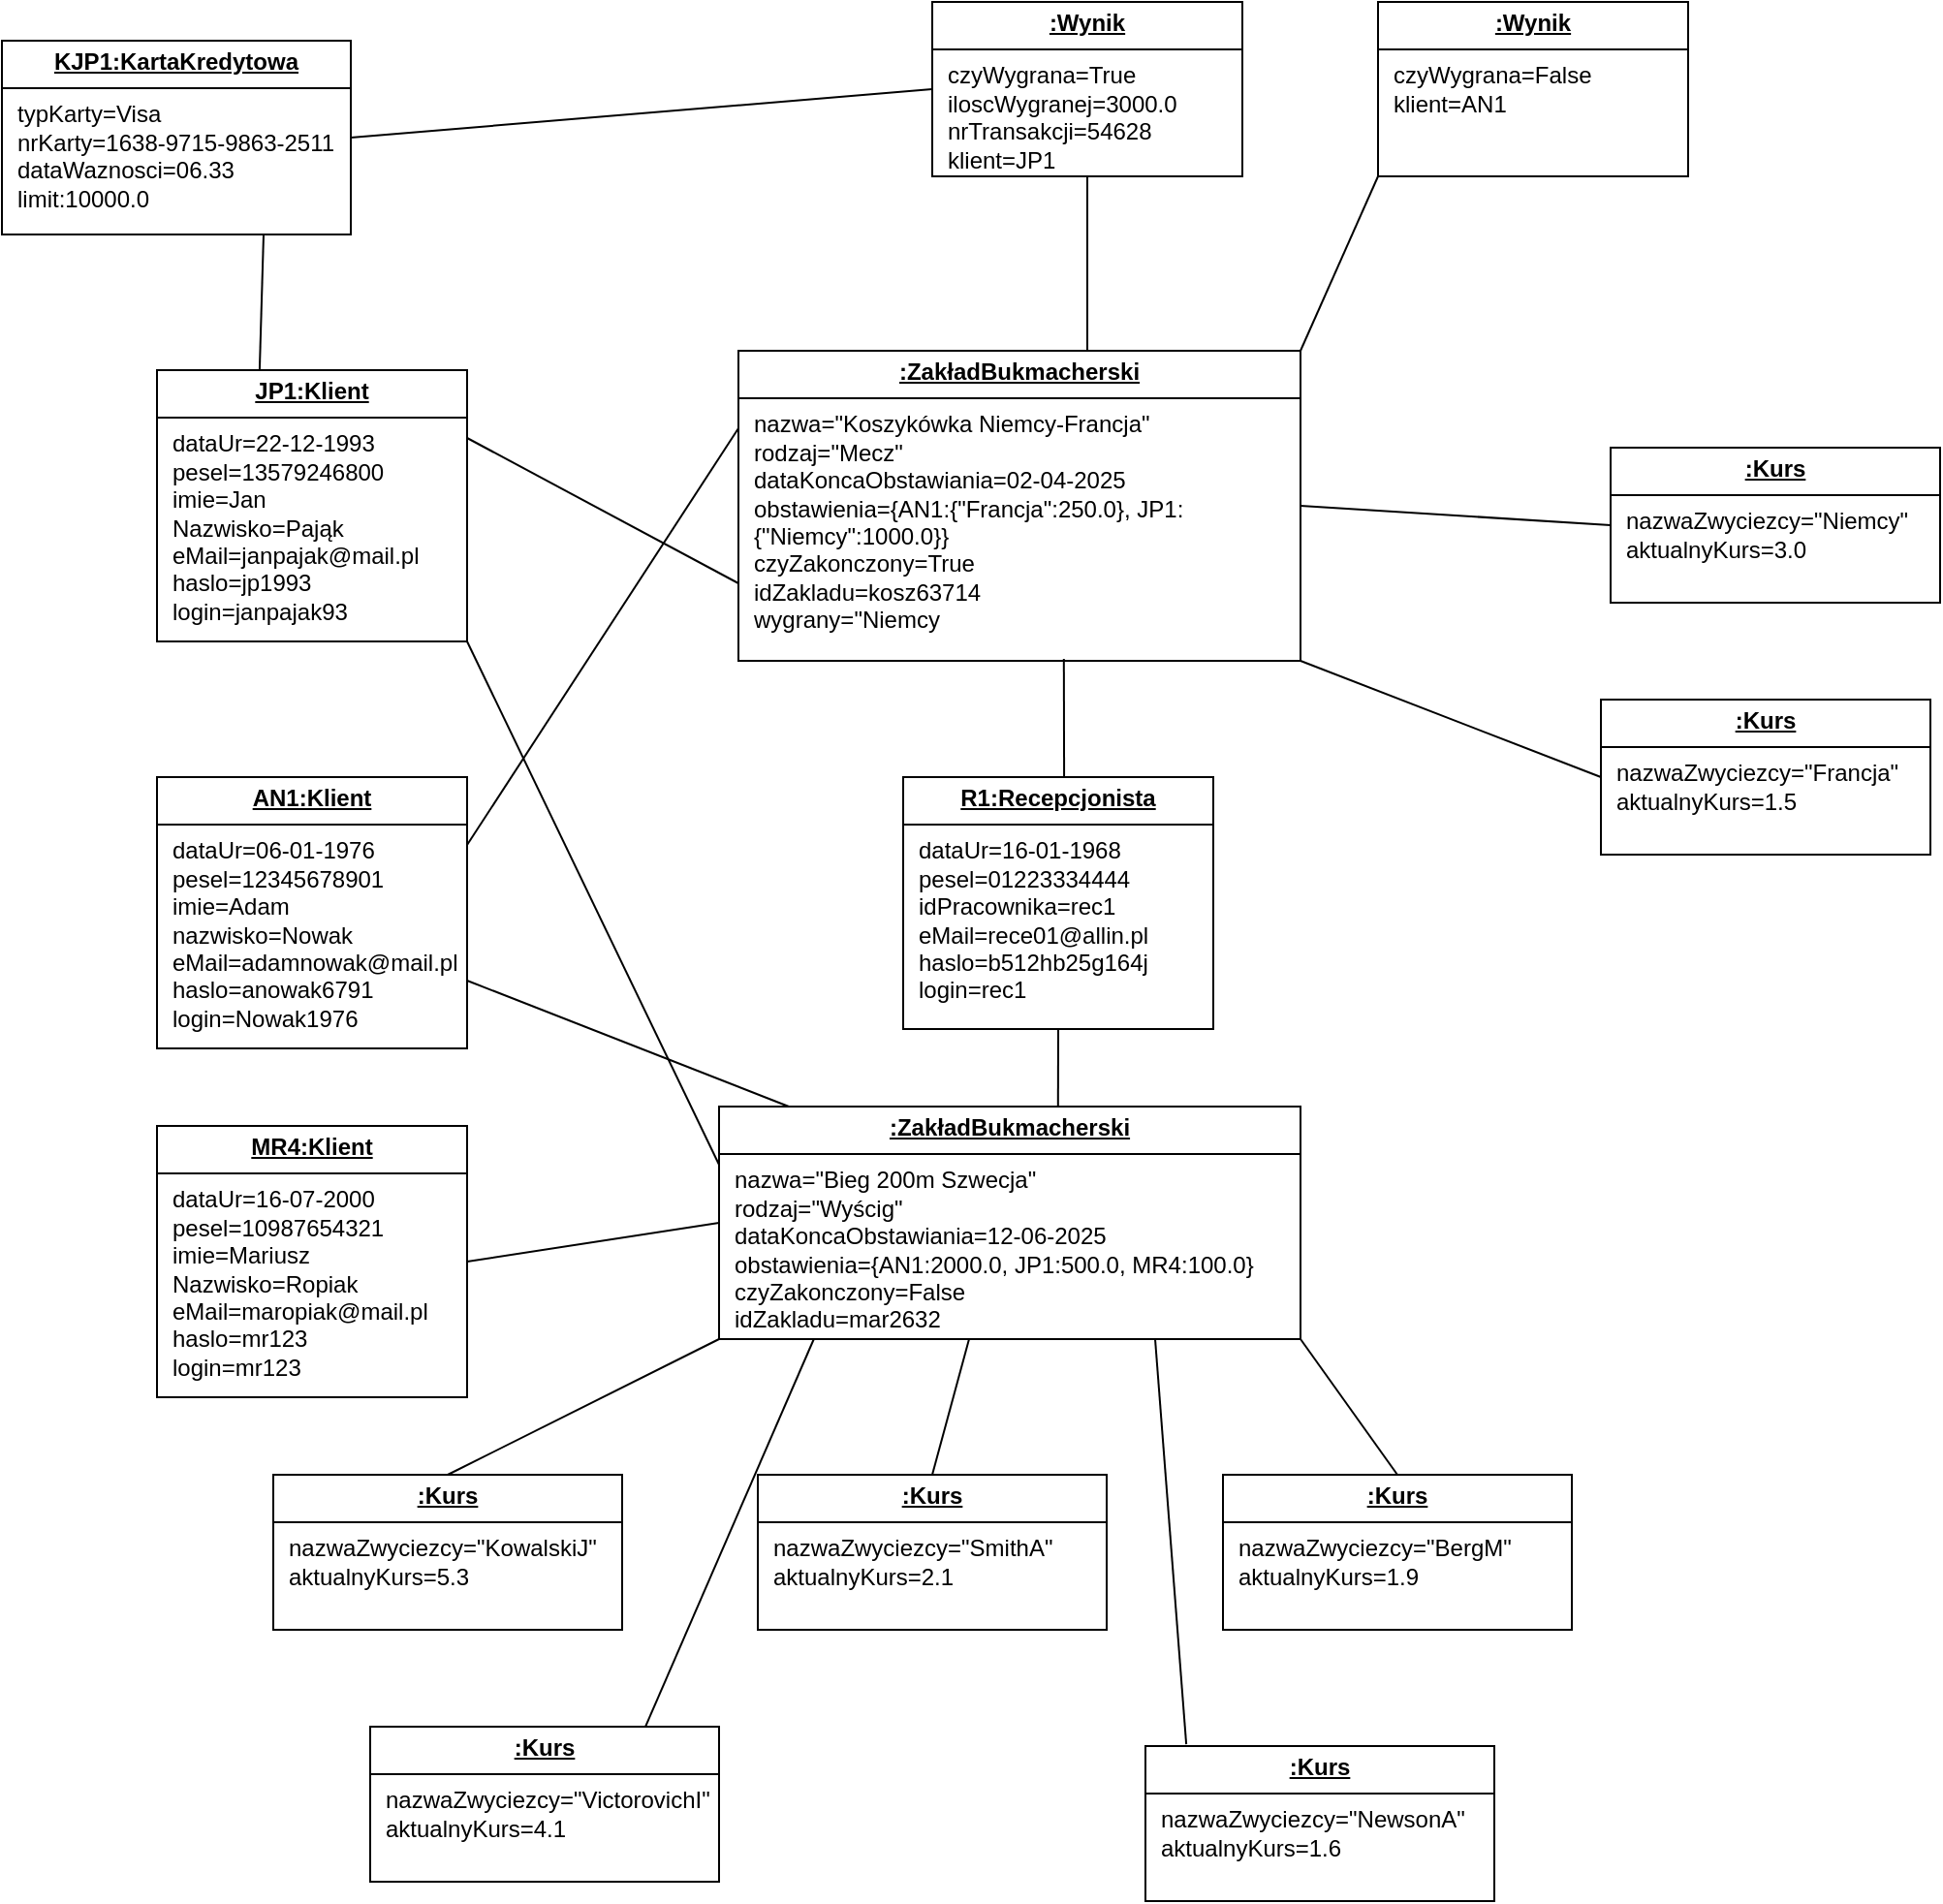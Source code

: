 <mxfile version="26.2.12">
  <diagram name="Strona-1" id="1EZVHAHXE7xDf5-W1wZk">
    <mxGraphModel dx="1190" dy="659" grid="1" gridSize="10" guides="1" tooltips="1" connect="1" arrows="1" fold="1" page="1" pageScale="1" pageWidth="1169" pageHeight="1654" math="0" shadow="0">
      <root>
        <mxCell id="0" />
        <mxCell id="1" parent="0" />
        <mxCell id="YXGENoun8Vht93i-faF1-1" value="&lt;p style=&quot;margin: 4px 0px 0px; text-align: center; text-decoration: underline;&quot;&gt;&lt;b&gt;AN1:Klient&lt;/b&gt;&lt;/p&gt;&lt;hr size=&quot;1&quot; style=&quot;border-style:solid;&quot;&gt;&lt;p style=&quot;margin:0px;margin-left:8px;&quot;&gt;dataUr=06-01-1976&lt;br&gt;pesel=12345678901&lt;/p&gt;&lt;p style=&quot;margin:0px;margin-left:8px;&quot;&gt;imie=Adam&lt;/p&gt;&lt;p style=&quot;margin:0px;margin-left:8px;&quot;&gt;nazwisko=Nowak&lt;/p&gt;&lt;p style=&quot;margin:0px;margin-left:8px;&quot;&gt;eMail=adamnowak@mail.pl&lt;/p&gt;&lt;p style=&quot;margin:0px;margin-left:8px;&quot;&gt;haslo=anowak6791&lt;/p&gt;&lt;p style=&quot;margin:0px;margin-left:8px;&quot;&gt;login=Nowak1976&lt;/p&gt;" style="verticalAlign=top;align=left;overflow=fill;html=1;whiteSpace=wrap;" parent="1" vertex="1">
          <mxGeometry x="120" y="430" width="160" height="140" as="geometry" />
        </mxCell>
        <mxCell id="YXGENoun8Vht93i-faF1-2" value="&lt;p style=&quot;margin: 4px 0px 0px; text-align: center; text-decoration: underline;&quot;&gt;&lt;b&gt;MR4:Klient&lt;/b&gt;&lt;/p&gt;&lt;hr size=&quot;1&quot; style=&quot;border-style:solid;&quot;&gt;&lt;p style=&quot;margin:0px;margin-left:8px;&quot;&gt;dataUr=16-07-2000&lt;br&gt;pesel=10987654321&lt;/p&gt;&lt;p style=&quot;margin:0px;margin-left:8px;&quot;&gt;imie=Mariusz&lt;/p&gt;&lt;p style=&quot;margin:0px;margin-left:8px;&quot;&gt;Nazwisko=Ropiak&lt;/p&gt;&lt;p style=&quot;margin:0px;margin-left:8px;&quot;&gt;eMail=maropiak@mail.pl&lt;/p&gt;&lt;p style=&quot;margin:0px;margin-left:8px;&quot;&gt;haslo=mr123&lt;/p&gt;&lt;p style=&quot;margin:0px;margin-left:8px;&quot;&gt;login=mr123&lt;/p&gt;" style="verticalAlign=top;align=left;overflow=fill;html=1;whiteSpace=wrap;" parent="1" vertex="1">
          <mxGeometry x="120" y="610" width="160" height="140" as="geometry" />
        </mxCell>
        <mxCell id="YXGENoun8Vht93i-faF1-3" value="&lt;p style=&quot;margin: 4px 0px 0px; text-align: center; text-decoration: underline;&quot;&gt;&lt;b&gt;:ZakładBukmacherski&lt;/b&gt;&lt;/p&gt;&lt;hr size=&quot;1&quot; style=&quot;border-style:solid;&quot;&gt;&lt;p style=&quot;margin:0px;margin-left:8px;&quot;&gt;nazwa=&quot;Koszykówka Niemcy-Francja&quot;&lt;br&gt;rodzaj=&quot;Mecz&quot;&lt;/p&gt;&lt;p style=&quot;margin:0px;margin-left:8px;&quot;&gt;dataKoncaObstawiania=02-04-2025&lt;/p&gt;&lt;p style=&quot;margin:0px;margin-left:8px;&quot;&gt;obstawienia={AN1:{&quot;Francja&quot;:250.0}, JP1:{&quot;Niemcy&quot;:1000.0}}&lt;/p&gt;&lt;p style=&quot;margin:0px;margin-left:8px;&quot;&gt;czyZakonczony=True&lt;/p&gt;&lt;p style=&quot;margin:0px;margin-left:8px;&quot;&gt;idZakladu=kosz63714&lt;/p&gt;&lt;p style=&quot;margin:0px;margin-left:8px;&quot;&gt;wygrany=&quot;Niemcy&lt;/p&gt;" style="verticalAlign=top;align=left;overflow=fill;html=1;whiteSpace=wrap;" parent="1" vertex="1">
          <mxGeometry x="420" y="210" width="290" height="160" as="geometry" />
        </mxCell>
        <mxCell id="YXGENoun8Vht93i-faF1-4" value="&lt;p style=&quot;margin: 4px 0px 0px; text-align: center; text-decoration: underline;&quot;&gt;&lt;b&gt;:Kurs&lt;/b&gt;&lt;/p&gt;&lt;hr size=&quot;1&quot; style=&quot;border-style:solid;&quot;&gt;&lt;p style=&quot;margin:0px;margin-left:8px;&quot;&gt;nazwaZwyciezcy=&quot;Niemcy&quot;&lt;br&gt;aktualnyKurs=3.0&lt;/p&gt;" style="verticalAlign=top;align=left;overflow=fill;html=1;whiteSpace=wrap;" parent="1" vertex="1">
          <mxGeometry x="870" y="260" width="170" height="80" as="geometry" />
        </mxCell>
        <mxCell id="YXGENoun8Vht93i-faF1-5" value="&lt;p style=&quot;margin: 4px 0px 0px; text-align: center; text-decoration: underline;&quot;&gt;&lt;b&gt;:Kurs&lt;/b&gt;&lt;/p&gt;&lt;hr size=&quot;1&quot; style=&quot;border-style:solid;&quot;&gt;&lt;p style=&quot;margin:0px;margin-left:8px;&quot;&gt;nazwaZwyciezcy=&quot;Francja&quot;&lt;br&gt;aktualnyKurs=1.5&lt;/p&gt;" style="verticalAlign=top;align=left;overflow=fill;html=1;whiteSpace=wrap;" parent="1" vertex="1">
          <mxGeometry x="865" y="390" width="170" height="80" as="geometry" />
        </mxCell>
        <mxCell id="YXGENoun8Vht93i-faF1-12" value="" style="endArrow=none;html=1;rounded=0;entryX=0;entryY=0.5;entryDx=0;entryDy=0;exitX=1;exitY=0.5;exitDx=0;exitDy=0;" parent="1" source="YXGENoun8Vht93i-faF1-3" target="YXGENoun8Vht93i-faF1-4" edge="1">
          <mxGeometry width="50" height="50" relative="1" as="geometry">
            <mxPoint x="480" y="230" as="sourcePoint" />
            <mxPoint x="530" y="180" as="targetPoint" />
          </mxGeometry>
        </mxCell>
        <mxCell id="YXGENoun8Vht93i-faF1-13" value="" style="endArrow=none;html=1;rounded=0;entryX=0;entryY=0.5;entryDx=0;entryDy=0;exitX=1;exitY=1;exitDx=0;exitDy=0;" parent="1" source="YXGENoun8Vht93i-faF1-3" target="YXGENoun8Vht93i-faF1-5" edge="1">
          <mxGeometry width="50" height="50" relative="1" as="geometry">
            <mxPoint x="570" y="240" as="sourcePoint" />
            <mxPoint x="620" y="190" as="targetPoint" />
          </mxGeometry>
        </mxCell>
        <mxCell id="YXGENoun8Vht93i-faF1-14" value="&lt;p style=&quot;margin: 4px 0px 0px; text-align: center; text-decoration: underline;&quot;&gt;&lt;b&gt;:ZakładBukmacherski&lt;/b&gt;&lt;/p&gt;&lt;hr size=&quot;1&quot; style=&quot;border-style:solid;&quot;&gt;&lt;p style=&quot;margin:0px;margin-left:8px;&quot;&gt;nazwa=&quot;Bieg 200m Szwecja&quot;&lt;br&gt;rodzaj=&quot;Wyścig&quot;&lt;/p&gt;&lt;p style=&quot;margin:0px;margin-left:8px;&quot;&gt;dataKoncaObstawiania=12-06-2025&lt;/p&gt;&lt;p style=&quot;margin:0px;margin-left:8px;&quot;&gt;obstawienia={AN1:2000.0, JP1:500.0, MR4:100.0}&lt;/p&gt;&lt;p style=&quot;margin:0px;margin-left:8px;&quot;&gt;czyZakonczony=False&lt;/p&gt;&lt;p style=&quot;margin:0px;margin-left:8px;&quot;&gt;idZakladu=mar2632&lt;/p&gt;" style="verticalAlign=top;align=left;overflow=fill;html=1;whiteSpace=wrap;" parent="1" vertex="1">
          <mxGeometry x="410" y="600" width="300" height="120" as="geometry" />
        </mxCell>
        <mxCell id="YXGENoun8Vht93i-faF1-15" value="&lt;p style=&quot;margin: 4px 0px 0px; text-align: center; text-decoration: underline;&quot;&gt;&lt;b&gt;:Kurs&lt;/b&gt;&lt;/p&gt;&lt;hr size=&quot;1&quot; style=&quot;border-style:solid;&quot;&gt;&lt;p style=&quot;margin:0px;margin-left:8px;&quot;&gt;nazwaZwyciezcy=&quot;KowalskiJ&quot;&lt;br&gt;aktualnyKurs=5.3&lt;/p&gt;" style="verticalAlign=top;align=left;overflow=fill;html=1;whiteSpace=wrap;" parent="1" vertex="1">
          <mxGeometry x="180" y="790" width="180" height="80" as="geometry" />
        </mxCell>
        <mxCell id="YXGENoun8Vht93i-faF1-16" value="&lt;p style=&quot;margin: 4px 0px 0px; text-align: center; text-decoration: underline;&quot;&gt;&lt;b&gt;:Kurs&lt;/b&gt;&lt;/p&gt;&lt;hr size=&quot;1&quot; style=&quot;border-style:solid;&quot;&gt;&lt;p style=&quot;margin:0px;margin-left:8px;&quot;&gt;nazwaZwyciezcy=&quot;SmithA&quot;&lt;br&gt;aktualnyKurs=2.1&lt;/p&gt;" style="verticalAlign=top;align=left;overflow=fill;html=1;whiteSpace=wrap;" parent="1" vertex="1">
          <mxGeometry x="430" y="790" width="180" height="80" as="geometry" />
        </mxCell>
        <mxCell id="YXGENoun8Vht93i-faF1-17" value="&lt;p style=&quot;margin: 4px 0px 0px; text-align: center; text-decoration: underline;&quot;&gt;&lt;b&gt;:Kurs&lt;/b&gt;&lt;/p&gt;&lt;hr size=&quot;1&quot; style=&quot;border-style:solid;&quot;&gt;&lt;p style=&quot;margin:0px;margin-left:8px;&quot;&gt;nazwaZwyciezcy=&quot;BergM&quot;&lt;br&gt;aktualnyKurs=1.9&lt;/p&gt;" style="verticalAlign=top;align=left;overflow=fill;html=1;whiteSpace=wrap;" parent="1" vertex="1">
          <mxGeometry x="670" y="790" width="180" height="80" as="geometry" />
        </mxCell>
        <mxCell id="YXGENoun8Vht93i-faF1-18" value="&lt;p style=&quot;margin: 4px 0px 0px; text-align: center; text-decoration: underline;&quot;&gt;&lt;b&gt;:Kurs&lt;/b&gt;&lt;/p&gt;&lt;hr size=&quot;1&quot; style=&quot;border-style:solid;&quot;&gt;&lt;p style=&quot;margin:0px;margin-left:8px;&quot;&gt;nazwaZwyciezcy=&quot;VictorovichI&quot;&lt;br&gt;aktualnyKurs=4.1&lt;/p&gt;" style="verticalAlign=top;align=left;overflow=fill;html=1;whiteSpace=wrap;" parent="1" vertex="1">
          <mxGeometry x="230" y="920" width="180" height="80" as="geometry" />
        </mxCell>
        <mxCell id="YXGENoun8Vht93i-faF1-19" value="&lt;p style=&quot;margin: 4px 0px 0px; text-align: center; text-decoration: underline;&quot;&gt;&lt;b&gt;:Kurs&lt;/b&gt;&lt;/p&gt;&lt;hr size=&quot;1&quot; style=&quot;border-style:solid;&quot;&gt;&lt;p style=&quot;margin:0px;margin-left:8px;&quot;&gt;nazwaZwyciezcy=&quot;NewsonA&quot;&lt;br&gt;aktualnyKurs=1.6&lt;/p&gt;" style="verticalAlign=top;align=left;overflow=fill;html=1;whiteSpace=wrap;" parent="1" vertex="1">
          <mxGeometry x="630" y="930" width="180" height="80" as="geometry" />
        </mxCell>
        <mxCell id="YXGENoun8Vht93i-faF1-20" value="" style="endArrow=none;html=1;rounded=0;entryX=0;entryY=1;entryDx=0;entryDy=0;exitX=0.5;exitY=0;exitDx=0;exitDy=0;" parent="1" source="YXGENoun8Vht93i-faF1-15" target="YXGENoun8Vht93i-faF1-14" edge="1">
          <mxGeometry width="50" height="50" relative="1" as="geometry">
            <mxPoint x="320" y="780" as="sourcePoint" />
            <mxPoint x="370" y="730" as="targetPoint" />
          </mxGeometry>
        </mxCell>
        <mxCell id="YXGENoun8Vht93i-faF1-21" value="" style="endArrow=none;html=1;rounded=0;entryX=0.43;entryY=1;entryDx=0;entryDy=0;exitX=0.5;exitY=0;exitDx=0;exitDy=0;entryPerimeter=0;" parent="1" source="YXGENoun8Vht93i-faF1-16" target="YXGENoun8Vht93i-faF1-14" edge="1">
          <mxGeometry width="50" height="50" relative="1" as="geometry">
            <mxPoint x="550" y="780" as="sourcePoint" />
            <mxPoint x="600" y="730" as="targetPoint" />
          </mxGeometry>
        </mxCell>
        <mxCell id="YXGENoun8Vht93i-faF1-22" value="" style="endArrow=none;html=1;rounded=0;entryX=1;entryY=1;entryDx=0;entryDy=0;exitX=0.5;exitY=0;exitDx=0;exitDy=0;" parent="1" source="YXGENoun8Vht93i-faF1-17" target="YXGENoun8Vht93i-faF1-14" edge="1">
          <mxGeometry width="50" height="50" relative="1" as="geometry">
            <mxPoint x="780" y="760" as="sourcePoint" />
            <mxPoint x="830" y="710" as="targetPoint" />
          </mxGeometry>
        </mxCell>
        <mxCell id="YXGENoun8Vht93i-faF1-23" value="" style="endArrow=none;html=1;rounded=0;exitX=0.117;exitY=-0.012;exitDx=0;exitDy=0;exitPerimeter=0;entryX=0.75;entryY=1;entryDx=0;entryDy=0;" parent="1" source="YXGENoun8Vht93i-faF1-19" target="YXGENoun8Vht93i-faF1-14" edge="1">
          <mxGeometry width="50" height="50" relative="1" as="geometry">
            <mxPoint x="620" y="900" as="sourcePoint" />
            <mxPoint x="670" y="850" as="targetPoint" />
          </mxGeometry>
        </mxCell>
        <mxCell id="YXGENoun8Vht93i-faF1-24" value="" style="endArrow=none;html=1;rounded=0;exitX=0.789;exitY=0;exitDx=0;exitDy=0;exitPerimeter=0;entryX=0.163;entryY=1;entryDx=0;entryDy=0;entryPerimeter=0;" parent="1" source="YXGENoun8Vht93i-faF1-18" target="YXGENoun8Vht93i-faF1-14" edge="1">
          <mxGeometry width="50" height="50" relative="1" as="geometry">
            <mxPoint x="410" y="910" as="sourcePoint" />
            <mxPoint x="460" y="860" as="targetPoint" />
          </mxGeometry>
        </mxCell>
        <mxCell id="YXGENoun8Vht93i-faF1-25" value="" style="endArrow=none;html=1;rounded=0;exitX=1;exitY=0.5;exitDx=0;exitDy=0;entryX=0;entryY=0.5;entryDx=0;entryDy=0;" parent="1" source="YXGENoun8Vht93i-faF1-2" target="YXGENoun8Vht93i-faF1-14" edge="1">
          <mxGeometry width="50" height="50" relative="1" as="geometry">
            <mxPoint x="200" y="740" as="sourcePoint" />
            <mxPoint x="350" y="630" as="targetPoint" />
          </mxGeometry>
        </mxCell>
        <mxCell id="YXGENoun8Vht93i-faF1-26" value="" style="endArrow=none;html=1;rounded=0;exitX=1;exitY=0.25;exitDx=0;exitDy=0;entryX=0;entryY=0.25;entryDx=0;entryDy=0;" parent="1" source="YXGENoun8Vht93i-faF1-1" target="YXGENoun8Vht93i-faF1-3" edge="1">
          <mxGeometry width="50" height="50" relative="1" as="geometry">
            <mxPoint x="280" y="320" as="sourcePoint" />
            <mxPoint x="330" y="270" as="targetPoint" />
          </mxGeometry>
        </mxCell>
        <mxCell id="YXGENoun8Vht93i-faF1-27" value="" style="endArrow=none;html=1;rounded=0;exitX=1;exitY=0.75;exitDx=0;exitDy=0;entryX=0.12;entryY=0;entryDx=0;entryDy=0;entryPerimeter=0;" parent="1" source="YXGENoun8Vht93i-faF1-1" target="YXGENoun8Vht93i-faF1-14" edge="1">
          <mxGeometry width="50" height="50" relative="1" as="geometry">
            <mxPoint x="310" y="390" as="sourcePoint" />
            <mxPoint x="360" y="340" as="targetPoint" />
          </mxGeometry>
        </mxCell>
        <mxCell id="YXGENoun8Vht93i-faF1-29" value="&lt;p style=&quot;margin: 4px 0px 0px; text-align: center; text-decoration: underline;&quot;&gt;&lt;b&gt;JP1:Klient&lt;/b&gt;&lt;/p&gt;&lt;hr size=&quot;1&quot; style=&quot;border-style:solid;&quot;&gt;&lt;p style=&quot;margin:0px;margin-left:8px;&quot;&gt;dataUr=22-12-1993&lt;br&gt;pesel=13579246800&lt;/p&gt;&lt;p style=&quot;margin:0px;margin-left:8px;&quot;&gt;imie=Jan&lt;/p&gt;&lt;p style=&quot;margin:0px;margin-left:8px;&quot;&gt;Nazwisko=Pająk&lt;/p&gt;&lt;p style=&quot;margin:0px;margin-left:8px;&quot;&gt;eMail=janpajak@mail.pl&lt;/p&gt;&lt;p style=&quot;margin:0px;margin-left:8px;&quot;&gt;haslo=jp1993&lt;/p&gt;&lt;p style=&quot;margin:0px;margin-left:8px;&quot;&gt;login=janpajak93&lt;/p&gt;&lt;p style=&quot;margin:0px;margin-left:8px;&quot;&gt;&lt;br&gt;&lt;/p&gt;" style="verticalAlign=top;align=left;overflow=fill;html=1;whiteSpace=wrap;" parent="1" vertex="1">
          <mxGeometry x="120" y="220" width="160" height="140" as="geometry" />
        </mxCell>
        <mxCell id="YXGENoun8Vht93i-faF1-30" value="" style="endArrow=none;html=1;rounded=0;entryX=0;entryY=0.75;entryDx=0;entryDy=0;exitX=1;exitY=0.25;exitDx=0;exitDy=0;" parent="1" source="YXGENoun8Vht93i-faF1-29" target="YXGENoun8Vht93i-faF1-3" edge="1">
          <mxGeometry width="50" height="50" relative="1" as="geometry">
            <mxPoint x="320" y="370" as="sourcePoint" />
            <mxPoint x="370" y="320" as="targetPoint" />
          </mxGeometry>
        </mxCell>
        <mxCell id="YXGENoun8Vht93i-faF1-31" value="" style="endArrow=none;html=1;rounded=0;exitX=1;exitY=1;exitDx=0;exitDy=0;entryX=0;entryY=0.25;entryDx=0;entryDy=0;" parent="1" source="YXGENoun8Vht93i-faF1-29" target="YXGENoun8Vht93i-faF1-14" edge="1">
          <mxGeometry width="50" height="50" relative="1" as="geometry">
            <mxPoint x="200" y="605" as="sourcePoint" />
            <mxPoint x="390" y="640" as="targetPoint" />
          </mxGeometry>
        </mxCell>
        <mxCell id="YXGENoun8Vht93i-faF1-32" value="&lt;p style=&quot;margin: 4px 0px 0px; text-align: center; text-decoration: underline;&quot;&gt;&lt;b&gt;R1:Recepcjonista&lt;/b&gt;&lt;/p&gt;&lt;hr size=&quot;1&quot; style=&quot;border-style:solid;&quot;&gt;&lt;p style=&quot;margin:0px;margin-left:8px;&quot;&gt;dataUr=16-01-1968&lt;br&gt;pesel=01223334444&lt;/p&gt;&lt;p style=&quot;margin:0px;margin-left:8px;&quot;&gt;idPracownika=rec1&lt;/p&gt;&lt;p style=&quot;margin:0px;margin-left:8px;&quot;&gt;eMail=rece01@allin.pl&lt;/p&gt;&lt;p style=&quot;margin:0px;margin-left:8px;&quot;&gt;haslo=b512hb25g164j&lt;/p&gt;&lt;p style=&quot;margin:0px;margin-left:8px;&quot;&gt;login=rec1&lt;/p&gt;" style="verticalAlign=top;align=left;overflow=fill;html=1;whiteSpace=wrap;" parent="1" vertex="1">
          <mxGeometry x="505" y="430" width="160" height="130" as="geometry" />
        </mxCell>
        <mxCell id="YXGENoun8Vht93i-faF1-35" value="" style="endArrow=none;html=1;rounded=0;entryX=0.579;entryY=0.994;entryDx=0;entryDy=0;exitX=0.519;exitY=-0.003;exitDx=0;exitDy=0;entryPerimeter=0;exitPerimeter=0;" parent="1" source="YXGENoun8Vht93i-faF1-32" target="YXGENoun8Vht93i-faF1-3" edge="1">
          <mxGeometry width="50" height="50" relative="1" as="geometry">
            <mxPoint x="550" y="430" as="sourcePoint" />
            <mxPoint x="600" y="380" as="targetPoint" />
          </mxGeometry>
        </mxCell>
        <mxCell id="YXGENoun8Vht93i-faF1-36" value="" style="endArrow=none;html=1;rounded=0;entryX=0.5;entryY=1;entryDx=0;entryDy=0;exitX=0.583;exitY=0;exitDx=0;exitDy=0;exitPerimeter=0;" parent="1" source="YXGENoun8Vht93i-faF1-14" target="YXGENoun8Vht93i-faF1-32" edge="1">
          <mxGeometry width="50" height="50" relative="1" as="geometry">
            <mxPoint x="530" y="610" as="sourcePoint" />
            <mxPoint x="580" y="560" as="targetPoint" />
          </mxGeometry>
        </mxCell>
        <mxCell id="YXGENoun8Vht93i-faF1-40" value="&lt;p style=&quot;margin: 4px 0px 0px; text-align: center; text-decoration: underline;&quot;&gt;&lt;b&gt;:Wynik&lt;/b&gt;&lt;/p&gt;&lt;hr size=&quot;1&quot; style=&quot;border-style:solid;&quot;&gt;&lt;p style=&quot;margin:0px;margin-left:8px;&quot;&gt;czyWygrana=False&lt;br&gt;klient=AN1&lt;/p&gt;" style="verticalAlign=top;align=left;overflow=fill;html=1;whiteSpace=wrap;" parent="1" vertex="1">
          <mxGeometry x="750" y="30" width="160" height="90" as="geometry" />
        </mxCell>
        <mxCell id="YXGENoun8Vht93i-faF1-41" value="" style="endArrow=none;html=1;rounded=0;entryX=0;entryY=1;entryDx=0;entryDy=0;exitX=1;exitY=0;exitDx=0;exitDy=0;" parent="1" source="YXGENoun8Vht93i-faF1-3" target="YXGENoun8Vht93i-faF1-40" edge="1">
          <mxGeometry width="50" height="50" relative="1" as="geometry">
            <mxPoint x="640" y="210" as="sourcePoint" />
            <mxPoint x="690" y="160" as="targetPoint" />
          </mxGeometry>
        </mxCell>
        <mxCell id="YXGENoun8Vht93i-faF1-42" value="&lt;p style=&quot;margin: 4px 0px 0px; text-align: center; text-decoration: underline;&quot;&gt;&lt;b&gt;:Wynik&lt;/b&gt;&lt;/p&gt;&lt;hr size=&quot;1&quot; style=&quot;border-style:solid;&quot;&gt;&lt;p style=&quot;margin:0px;margin-left:8px;&quot;&gt;czyWygrana=True&lt;/p&gt;&lt;p style=&quot;margin:0px;margin-left:8px;&quot;&gt;iloscWygranej=3000.0&lt;/p&gt;&lt;p style=&quot;margin:0px;margin-left:8px;&quot;&gt;nrTransakcji=54628&lt;br&gt;klient=JP1&lt;/p&gt;" style="verticalAlign=top;align=left;overflow=fill;html=1;whiteSpace=wrap;" parent="1" vertex="1">
          <mxGeometry x="520" y="30" width="160" height="90" as="geometry" />
        </mxCell>
        <mxCell id="YXGENoun8Vht93i-faF1-43" value="" style="endArrow=none;html=1;rounded=0;entryX=0.5;entryY=1;entryDx=0;entryDy=0;" parent="1" target="YXGENoun8Vht93i-faF1-42" edge="1">
          <mxGeometry width="50" height="50" relative="1" as="geometry">
            <mxPoint x="600" y="210" as="sourcePoint" />
            <mxPoint x="470" y="170" as="targetPoint" />
          </mxGeometry>
        </mxCell>
        <mxCell id="YXGENoun8Vht93i-faF1-47" value="" style="endArrow=none;html=1;rounded=0;entryX=0;entryY=0.5;entryDx=0;entryDy=0;exitX=1;exitY=0.5;exitDx=0;exitDy=0;" parent="1" source="YXGENoun8Vht93i-faF1-48" target="YXGENoun8Vht93i-faF1-42" edge="1">
          <mxGeometry width="50" height="50" relative="1" as="geometry">
            <mxPoint x="410" y="75" as="sourcePoint" />
            <mxPoint x="500" y="90" as="targetPoint" />
          </mxGeometry>
        </mxCell>
        <mxCell id="YXGENoun8Vht93i-faF1-48" value="&lt;p style=&quot;margin: 4px 0px 0px; text-align: center; text-decoration: underline;&quot;&gt;&lt;b&gt;KJP1:KartaKredytowa&lt;/b&gt;&lt;/p&gt;&lt;hr size=&quot;1&quot; style=&quot;border-style:solid;&quot;&gt;&lt;p style=&quot;margin:0px;margin-left:8px;&quot;&gt;typKarty=Visa&lt;br&gt;nrKarty=1638-9715-9863-2511&lt;br&gt;dataWaznosci=06.33&lt;/p&gt;&lt;p style=&quot;margin:0px;margin-left:8px;&quot;&gt;limit:10000.0&lt;/p&gt;" style="verticalAlign=top;align=left;overflow=fill;html=1;whiteSpace=wrap;" parent="1" vertex="1">
          <mxGeometry x="40" y="50" width="180" height="100" as="geometry" />
        </mxCell>
        <mxCell id="YXGENoun8Vht93i-faF1-49" value="" style="endArrow=none;html=1;rounded=0;exitX=0.331;exitY=-0.003;exitDx=0;exitDy=0;entryX=0.75;entryY=1;entryDx=0;entryDy=0;exitPerimeter=0;" parent="1" source="YXGENoun8Vht93i-faF1-29" target="YXGENoun8Vht93i-faF1-48" edge="1">
          <mxGeometry width="50" height="50" relative="1" as="geometry">
            <mxPoint x="220" y="200" as="sourcePoint" />
            <mxPoint x="270" y="150" as="targetPoint" />
          </mxGeometry>
        </mxCell>
      </root>
    </mxGraphModel>
  </diagram>
</mxfile>
